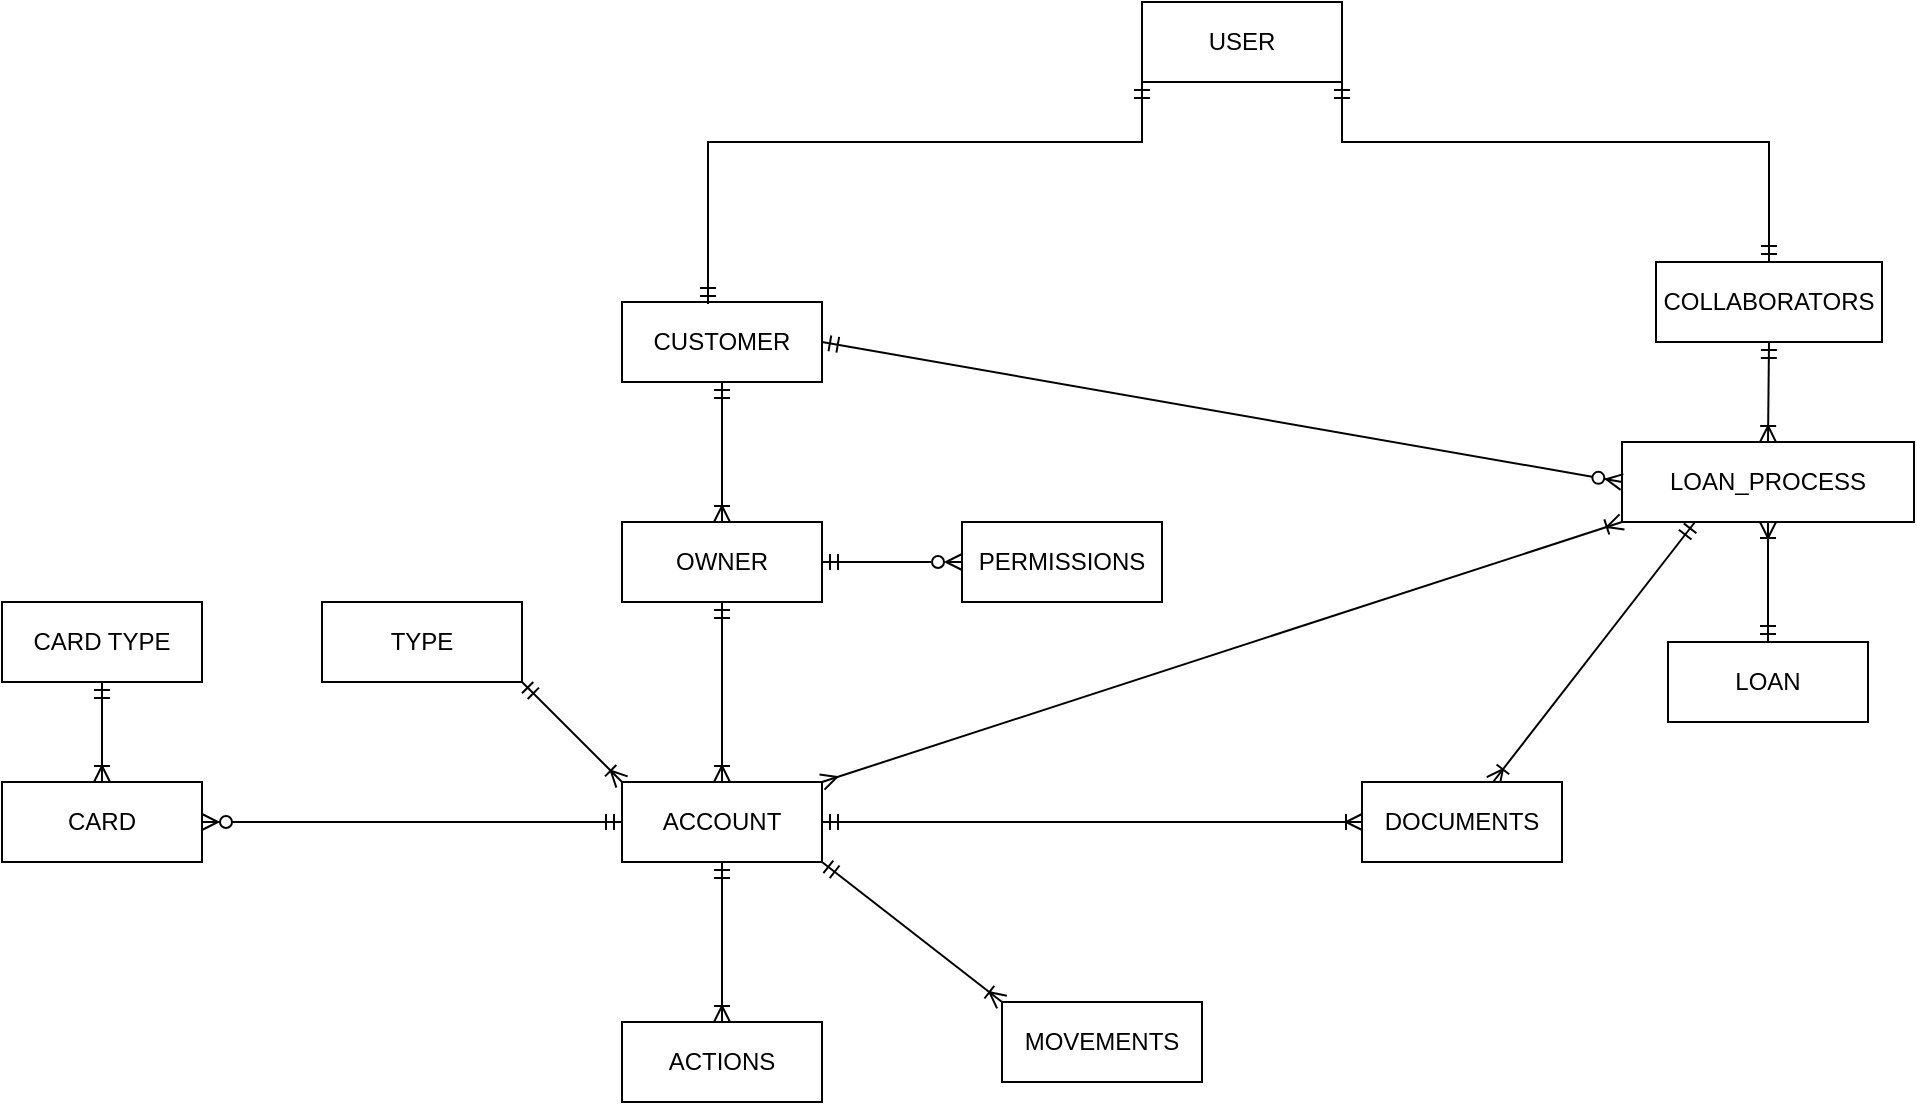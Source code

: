 <mxfile version="17.4.0" type="github" pages="2">
  <diagram id="_O00fU22G__8wHqbWCPV" name="Page-1">
    <mxGraphModel dx="2012" dy="1819" grid="1" gridSize="10" guides="1" tooltips="1" connect="1" arrows="1" fold="1" page="1" pageScale="1" pageWidth="827" pageHeight="1169" math="0" shadow="0">
      <root>
        <mxCell id="0" />
        <mxCell id="1" parent="0" />
        <mxCell id="Fl5BDDIY00m3_fIH6vyA-1" value="CUSTOMER" style="whiteSpace=wrap;html=1;align=center;" parent="1" vertex="1">
          <mxGeometry x="-80" y="10" width="100" height="40" as="geometry" />
        </mxCell>
        <mxCell id="SmDYnC3skr7kvTm2-20j-1" style="edgeStyle=none;rounded=0;orthogonalLoop=1;jettySize=auto;html=1;exitX=1;exitY=0.5;exitDx=0;exitDy=0;entryX=0;entryY=0.5;entryDx=0;entryDy=0;startArrow=ERmandOne;startFill=0;endArrow=ERoneToMany;endFill=0;" edge="1" parent="1" source="Fl5BDDIY00m3_fIH6vyA-6" target="Okt2JlCH_pNQM3TXWE3o-1">
          <mxGeometry relative="1" as="geometry" />
        </mxCell>
        <mxCell id="Fl5BDDIY00m3_fIH6vyA-6" value="ACCOUNT" style="whiteSpace=wrap;html=1;align=center;" parent="1" vertex="1">
          <mxGeometry x="-80" y="250" width="100" height="40" as="geometry" />
        </mxCell>
        <mxCell id="Fl5BDDIY00m3_fIH6vyA-8" value="MOVEMENTS" style="whiteSpace=wrap;html=1;align=center;" parent="1" vertex="1">
          <mxGeometry x="110" y="360" width="100" height="40" as="geometry" />
        </mxCell>
        <mxCell id="Fl5BDDIY00m3_fIH6vyA-10" value="PERMISSIONS" style="whiteSpace=wrap;html=1;align=center;" parent="1" vertex="1">
          <mxGeometry x="90" y="120" width="100" height="40" as="geometry" />
        </mxCell>
        <mxCell id="gVsfr3qRTq61EtLtWJ68-2" style="edgeStyle=none;rounded=0;orthogonalLoop=1;jettySize=auto;html=1;startArrow=ERmandOne;startFill=0;endArrow=ERoneToMany;endFill=0;exitX=0.5;exitY=1;exitDx=0;exitDy=0;entryX=0.5;entryY=0;entryDx=0;entryDy=0;" parent="1" source="gVsfr3qRTq61EtLtWJ68-1" target="Fl5BDDIY00m3_fIH6vyA-11" edge="1">
          <mxGeometry relative="1" as="geometry">
            <mxPoint x="-280" y="230" as="targetPoint" />
          </mxGeometry>
        </mxCell>
        <mxCell id="Fl5BDDIY00m3_fIH6vyA-11" value="CARD" style="whiteSpace=wrap;html=1;align=center;" parent="1" vertex="1">
          <mxGeometry x="-390" y="250" width="100" height="40" as="geometry" />
        </mxCell>
        <mxCell id="Fl5BDDIY00m3_fIH6vyA-13" value="COLLABORATORS" style="whiteSpace=wrap;html=1;align=center;" parent="1" vertex="1">
          <mxGeometry x="437" y="-10" width="113" height="40" as="geometry" />
        </mxCell>
        <mxCell id="Fl5BDDIY00m3_fIH6vyA-44" value="" style="fontSize=12;html=1;endArrow=ERzeroToMany;endFill=0;rounded=0;exitX=1;exitY=0.5;exitDx=0;exitDy=0;startArrow=ERmandOne;startFill=0;" parent="1" source="Fl5BDDIY00m3_fIH6vyA-61" target="Fl5BDDIY00m3_fIH6vyA-10" edge="1">
          <mxGeometry width="100" height="100" relative="1" as="geometry">
            <mxPoint x="120" y="330" as="sourcePoint" />
            <mxPoint x="220" y="230" as="targetPoint" />
          </mxGeometry>
        </mxCell>
        <mxCell id="Fl5BDDIY00m3_fIH6vyA-45" value="" style="fontSize=12;html=1;endArrow=ERoneToMany;endFill=0;rounded=0;exitX=1;exitY=1;exitDx=0;exitDy=0;entryX=0;entryY=0;entryDx=0;entryDy=0;startArrow=ERmandOne;startFill=0;" parent="1" source="Fl5BDDIY00m3_fIH6vyA-6" target="Fl5BDDIY00m3_fIH6vyA-8" edge="1">
          <mxGeometry width="100" height="100" relative="1" as="geometry">
            <mxPoint x="120" y="330" as="sourcePoint" />
            <mxPoint x="220" y="230" as="targetPoint" />
          </mxGeometry>
        </mxCell>
        <mxCell id="Fl5BDDIY00m3_fIH6vyA-46" value="" style="edgeStyle=entityRelationEdgeStyle;fontSize=12;html=1;endArrow=ERzeroToMany;endFill=1;rounded=0;exitX=0;exitY=0.5;exitDx=0;exitDy=0;entryX=1;entryY=0.5;entryDx=0;entryDy=0;startArrow=ERmandOne;startFill=0;" parent="1" source="Fl5BDDIY00m3_fIH6vyA-6" target="Fl5BDDIY00m3_fIH6vyA-11" edge="1">
          <mxGeometry width="100" height="100" relative="1" as="geometry">
            <mxPoint x="-40" y="330" as="sourcePoint" />
            <mxPoint x="60" y="230" as="targetPoint" />
          </mxGeometry>
        </mxCell>
        <mxCell id="Fl5BDDIY00m3_fIH6vyA-51" value="" style="fontSize=12;html=1;endArrow=ERoneToMany;endFill=0;rounded=0;exitX=0.5;exitY=1;exitDx=0;exitDy=0;entryX=0.5;entryY=0;entryDx=0;entryDy=0;startArrow=ERmandOne;startFill=0;" parent="1" source="Fl5BDDIY00m3_fIH6vyA-1" target="Fl5BDDIY00m3_fIH6vyA-61" edge="1">
          <mxGeometry width="100" height="100" relative="1" as="geometry">
            <mxPoint x="10" y="140" as="sourcePoint" />
            <mxPoint x="120" y="190" as="targetPoint" />
          </mxGeometry>
        </mxCell>
        <mxCell id="Fl5BDDIY00m3_fIH6vyA-53" value="TYPE" style="whiteSpace=wrap;html=1;align=center;" parent="1" vertex="1">
          <mxGeometry x="-230" y="160" width="100" height="40" as="geometry" />
        </mxCell>
        <mxCell id="Fl5BDDIY00m3_fIH6vyA-54" value="" style="fontSize=12;html=1;endArrow=ERmandOne;endFill=0;rounded=0;entryX=1;entryY=1;entryDx=0;entryDy=0;exitX=0;exitY=0;exitDx=0;exitDy=0;startArrow=ERoneToMany;startFill=0;" parent="1" source="Fl5BDDIY00m3_fIH6vyA-6" target="Fl5BDDIY00m3_fIH6vyA-53" edge="1">
          <mxGeometry width="100" height="100" relative="1" as="geometry">
            <mxPoint x="-80" y="310" as="sourcePoint" />
            <mxPoint x="20" y="210" as="targetPoint" />
          </mxGeometry>
        </mxCell>
        <mxCell id="Fl5BDDIY00m3_fIH6vyA-59" value="ACTIONS" style="whiteSpace=wrap;html=1;align=center;" parent="1" vertex="1">
          <mxGeometry x="-80" y="370" width="100" height="40" as="geometry" />
        </mxCell>
        <mxCell id="Fl5BDDIY00m3_fIH6vyA-60" value="" style="fontSize=12;html=1;endArrow=ERoneToMany;endFill=0;rounded=0;exitX=0.5;exitY=1;exitDx=0;exitDy=0;entryX=0.5;entryY=0;entryDx=0;entryDy=0;startArrow=ERmandOne;startFill=0;" parent="1" source="Fl5BDDIY00m3_fIH6vyA-6" target="Fl5BDDIY00m3_fIH6vyA-59" edge="1">
          <mxGeometry width="100" height="100" relative="1" as="geometry">
            <mxPoint x="-110" y="330" as="sourcePoint" />
            <mxPoint x="-130" y="360" as="targetPoint" />
          </mxGeometry>
        </mxCell>
        <mxCell id="Fl5BDDIY00m3_fIH6vyA-61" value="OWNER" style="whiteSpace=wrap;html=1;align=center;" parent="1" vertex="1">
          <mxGeometry x="-80" y="120" width="100" height="40" as="geometry" />
        </mxCell>
        <mxCell id="Fl5BDDIY00m3_fIH6vyA-62" value="USER" style="whiteSpace=wrap;html=1;align=center;" parent="1" vertex="1">
          <mxGeometry x="180" y="-140" width="100" height="40" as="geometry" />
        </mxCell>
        <mxCell id="Fl5BDDIY00m3_fIH6vyA-63" value="" style="fontSize=12;html=1;endArrow=ERmandOne;endFill=0;rounded=0;exitX=0.43;exitY=0.025;exitDx=0;exitDy=0;startArrow=ERmandOne;startFill=0;entryX=0;entryY=1;entryDx=0;entryDy=0;exitPerimeter=0;edgeStyle=orthogonalEdgeStyle;" parent="1" source="Fl5BDDIY00m3_fIH6vyA-1" target="Fl5BDDIY00m3_fIH6vyA-62" edge="1">
          <mxGeometry width="100" height="100" relative="1" as="geometry">
            <mxPoint x="210" y="240" as="sourcePoint" />
            <mxPoint x="310" y="140" as="targetPoint" />
            <Array as="points">
              <mxPoint x="-37" y="-70" />
              <mxPoint x="180" y="-70" />
            </Array>
          </mxGeometry>
        </mxCell>
        <mxCell id="Fl5BDDIY00m3_fIH6vyA-64" value="" style="fontSize=12;html=1;endArrow=ERmandOne;endFill=0;rounded=0;entryX=1;entryY=1;entryDx=0;entryDy=0;exitX=0.5;exitY=0;exitDx=0;exitDy=0;startArrow=ERmandOne;startFill=0;edgeStyle=orthogonalEdgeStyle;" parent="1" source="Fl5BDDIY00m3_fIH6vyA-13" target="Fl5BDDIY00m3_fIH6vyA-62" edge="1">
          <mxGeometry width="100" height="100" relative="1" as="geometry">
            <mxPoint x="70" y="90" as="sourcePoint" />
            <mxPoint x="300" y="20" as="targetPoint" />
            <Array as="points">
              <mxPoint x="494" y="-70" />
              <mxPoint x="280" y="-70" />
            </Array>
          </mxGeometry>
        </mxCell>
        <mxCell id="Fl5BDDIY00m3_fIH6vyA-65" value="" style="fontSize=12;html=1;endArrow=ERmandOne;endFill=0;rounded=0;entryX=0.5;entryY=1;entryDx=0;entryDy=0;exitX=0.5;exitY=0;exitDx=0;exitDy=0;startArrow=ERoneToMany;startFill=0;" parent="1" source="Fl5BDDIY00m3_fIH6vyA-6" target="Fl5BDDIY00m3_fIH6vyA-61" edge="1">
          <mxGeometry width="100" height="100" relative="1" as="geometry">
            <mxPoint x="130" y="270" as="sourcePoint" />
            <mxPoint x="230" y="170" as="targetPoint" />
          </mxGeometry>
        </mxCell>
        <mxCell id="WzG15J881lihtk_l85HM-1" style="rounded=0;orthogonalLoop=1;jettySize=auto;html=1;exitX=0;exitY=1;exitDx=0;exitDy=0;entryX=1;entryY=0;entryDx=0;entryDy=0;endArrow=ERmany;endFill=0;startArrow=ERoneToMany;startFill=0;" edge="1" parent="1" source="Fl5BDDIY00m3_fIH6vyA-67" target="Fl5BDDIY00m3_fIH6vyA-6">
          <mxGeometry relative="1" as="geometry" />
        </mxCell>
        <mxCell id="Okt2JlCH_pNQM3TXWE3o-2" style="edgeStyle=none;rounded=0;orthogonalLoop=1;jettySize=auto;html=1;startArrow=ERmandOne;startFill=0;endArrow=ERoneToMany;endFill=0;exitX=0.25;exitY=1;exitDx=0;exitDy=0;" edge="1" parent="1" source="Fl5BDDIY00m3_fIH6vyA-67" target="Okt2JlCH_pNQM3TXWE3o-1">
          <mxGeometry relative="1" as="geometry" />
        </mxCell>
        <mxCell id="Fl5BDDIY00m3_fIH6vyA-67" value="LOAN_PROCESS" style="whiteSpace=wrap;html=1;align=center;" parent="1" vertex="1">
          <mxGeometry x="420" y="80" width="146" height="40" as="geometry" />
        </mxCell>
        <mxCell id="Fl5BDDIY00m3_fIH6vyA-68" value="" style="fontSize=12;html=1;endArrow=ERzeroToMany;endFill=1;rounded=0;entryX=0;entryY=0.5;entryDx=0;entryDy=0;exitX=1;exitY=0.5;exitDx=0;exitDy=0;startArrow=ERmandOne;startFill=0;" parent="1" source="Fl5BDDIY00m3_fIH6vyA-1" target="Fl5BDDIY00m3_fIH6vyA-67" edge="1">
          <mxGeometry width="100" height="100" relative="1" as="geometry">
            <mxPoint x="210" y="320" as="sourcePoint" />
            <mxPoint x="310" y="220" as="targetPoint" />
          </mxGeometry>
        </mxCell>
        <mxCell id="Fl5BDDIY00m3_fIH6vyA-69" value="" style="fontSize=12;html=1;endArrow=ERoneToMany;endFill=0;rounded=0;entryX=0.5;entryY=0;entryDx=0;entryDy=0;exitX=0.5;exitY=1;exitDx=0;exitDy=0;startArrow=ERmandOne;startFill=0;" parent="1" source="Fl5BDDIY00m3_fIH6vyA-13" target="Fl5BDDIY00m3_fIH6vyA-67" edge="1">
          <mxGeometry width="100" height="100" relative="1" as="geometry">
            <mxPoint x="130" y="90" as="sourcePoint" />
            <mxPoint x="380" y="110" as="targetPoint" />
          </mxGeometry>
        </mxCell>
        <mxCell id="Fl5BDDIY00m3_fIH6vyA-71" style="edgeStyle=none;rounded=0;orthogonalLoop=1;jettySize=auto;html=1;entryX=0.5;entryY=1;entryDx=0;entryDy=0;startArrow=ERmandOne;startFill=0;endArrow=ERoneToMany;endFill=0;" parent="1" source="Fl5BDDIY00m3_fIH6vyA-70" target="Fl5BDDIY00m3_fIH6vyA-67" edge="1">
          <mxGeometry relative="1" as="geometry" />
        </mxCell>
        <mxCell id="Fl5BDDIY00m3_fIH6vyA-70" value="LOAN" style="whiteSpace=wrap;html=1;align=center;" parent="1" vertex="1">
          <mxGeometry x="443" y="180" width="100" height="40" as="geometry" />
        </mxCell>
        <mxCell id="gVsfr3qRTq61EtLtWJ68-1" value="CARD TYPE" style="whiteSpace=wrap;html=1;align=center;" parent="1" vertex="1">
          <mxGeometry x="-390" y="160" width="100" height="40" as="geometry" />
        </mxCell>
        <mxCell id="Okt2JlCH_pNQM3TXWE3o-1" value="DOCUMENTS" style="whiteSpace=wrap;html=1;align=center;" vertex="1" parent="1">
          <mxGeometry x="290" y="250" width="100" height="40" as="geometry" />
        </mxCell>
      </root>
    </mxGraphModel>
  </diagram>
  <diagram id="TmMlykArN1qiUsdlGXtu" name="Page-2">
    <mxGraphModel dx="2249" dy="780" grid="1" gridSize="10" guides="1" tooltips="1" connect="1" arrows="1" fold="1" page="1" pageScale="1" pageWidth="827" pageHeight="1169" math="0" shadow="0">
      <root>
        <mxCell id="0" />
        <mxCell id="1" parent="0" />
        <mxCell id="GO1J85YcPRxJqBk5s4lW-1" value="credito" style="shape=table;startSize=30;container=1;collapsible=1;childLayout=tableLayout;fixedRows=1;rowLines=0;fontStyle=1;align=center;resizeLast=1;" parent="1" vertex="1">
          <mxGeometry x="910" y="130" width="180" height="160" as="geometry" />
        </mxCell>
        <mxCell id="GO1J85YcPRxJqBk5s4lW-2" value="" style="shape=tableRow;horizontal=0;startSize=0;swimlaneHead=0;swimlaneBody=0;fillColor=none;collapsible=0;dropTarget=0;points=[[0,0.5],[1,0.5]];portConstraint=eastwest;top=0;left=0;right=0;bottom=1;" parent="GO1J85YcPRxJqBk5s4lW-1" vertex="1">
          <mxGeometry y="30" width="180" height="30" as="geometry" />
        </mxCell>
        <mxCell id="GO1J85YcPRxJqBk5s4lW-3" value="PK" style="shape=partialRectangle;connectable=0;fillColor=none;top=0;left=0;bottom=0;right=0;fontStyle=1;overflow=hidden;" parent="GO1J85YcPRxJqBk5s4lW-2" vertex="1">
          <mxGeometry width="30" height="30" as="geometry">
            <mxRectangle width="30" height="30" as="alternateBounds" />
          </mxGeometry>
        </mxCell>
        <mxCell id="GO1J85YcPRxJqBk5s4lW-4" value="UniqueID" style="shape=partialRectangle;connectable=0;fillColor=none;top=0;left=0;bottom=0;right=0;align=left;spacingLeft=6;fontStyle=5;overflow=hidden;" parent="GO1J85YcPRxJqBk5s4lW-2" vertex="1">
          <mxGeometry x="30" width="150" height="30" as="geometry">
            <mxRectangle width="150" height="30" as="alternateBounds" />
          </mxGeometry>
        </mxCell>
        <mxCell id="GO1J85YcPRxJqBk5s4lW-5" value="" style="shape=tableRow;horizontal=0;startSize=0;swimlaneHead=0;swimlaneBody=0;fillColor=none;collapsible=0;dropTarget=0;points=[[0,0.5],[1,0.5]];portConstraint=eastwest;top=0;left=0;right=0;bottom=0;" parent="GO1J85YcPRxJqBk5s4lW-1" vertex="1">
          <mxGeometry y="60" width="180" height="30" as="geometry" />
        </mxCell>
        <mxCell id="GO1J85YcPRxJqBk5s4lW-6" value="" style="shape=partialRectangle;connectable=0;fillColor=none;top=0;left=0;bottom=0;right=0;editable=1;overflow=hidden;" parent="GO1J85YcPRxJqBk5s4lW-5" vertex="1">
          <mxGeometry width="30" height="30" as="geometry">
            <mxRectangle width="30" height="30" as="alternateBounds" />
          </mxGeometry>
        </mxCell>
        <mxCell id="GO1J85YcPRxJqBk5s4lW-7" value="Id_proceso" style="shape=partialRectangle;connectable=0;fillColor=none;top=0;left=0;bottom=0;right=0;align=left;spacingLeft=6;overflow=hidden;" parent="GO1J85YcPRxJqBk5s4lW-5" vertex="1">
          <mxGeometry x="30" width="150" height="30" as="geometry">
            <mxRectangle width="150" height="30" as="alternateBounds" />
          </mxGeometry>
        </mxCell>
        <mxCell id="GO1J85YcPRxJqBk5s4lW-8" value="" style="shape=tableRow;horizontal=0;startSize=0;swimlaneHead=0;swimlaneBody=0;fillColor=none;collapsible=0;dropTarget=0;points=[[0,0.5],[1,0.5]];portConstraint=eastwest;top=0;left=0;right=0;bottom=0;" parent="GO1J85YcPRxJqBk5s4lW-1" vertex="1">
          <mxGeometry y="90" width="180" height="30" as="geometry" />
        </mxCell>
        <mxCell id="GO1J85YcPRxJqBk5s4lW-9" value="" style="shape=partialRectangle;connectable=0;fillColor=none;top=0;left=0;bottom=0;right=0;editable=1;overflow=hidden;" parent="GO1J85YcPRxJqBk5s4lW-8" vertex="1">
          <mxGeometry width="30" height="30" as="geometry">
            <mxRectangle width="30" height="30" as="alternateBounds" />
          </mxGeometry>
        </mxCell>
        <mxCell id="GO1J85YcPRxJqBk5s4lW-10" value="Row 2" style="shape=partialRectangle;connectable=0;fillColor=none;top=0;left=0;bottom=0;right=0;align=left;spacingLeft=6;overflow=hidden;" parent="GO1J85YcPRxJqBk5s4lW-8" vertex="1">
          <mxGeometry x="30" width="150" height="30" as="geometry">
            <mxRectangle width="150" height="30" as="alternateBounds" />
          </mxGeometry>
        </mxCell>
        <mxCell id="GO1J85YcPRxJqBk5s4lW-11" value="" style="shape=tableRow;horizontal=0;startSize=0;swimlaneHead=0;swimlaneBody=0;fillColor=none;collapsible=0;dropTarget=0;points=[[0,0.5],[1,0.5]];portConstraint=eastwest;top=0;left=0;right=0;bottom=0;" parent="GO1J85YcPRxJqBk5s4lW-1" vertex="1">
          <mxGeometry y="120" width="180" height="30" as="geometry" />
        </mxCell>
        <mxCell id="GO1J85YcPRxJqBk5s4lW-12" value="" style="shape=partialRectangle;connectable=0;fillColor=none;top=0;left=0;bottom=0;right=0;editable=1;overflow=hidden;" parent="GO1J85YcPRxJqBk5s4lW-11" vertex="1">
          <mxGeometry width="30" height="30" as="geometry">
            <mxRectangle width="30" height="30" as="alternateBounds" />
          </mxGeometry>
        </mxCell>
        <mxCell id="GO1J85YcPRxJqBk5s4lW-13" value="Row 3" style="shape=partialRectangle;connectable=0;fillColor=none;top=0;left=0;bottom=0;right=0;align=left;spacingLeft=6;overflow=hidden;" parent="GO1J85YcPRxJqBk5s4lW-11" vertex="1">
          <mxGeometry x="30" width="150" height="30" as="geometry">
            <mxRectangle width="150" height="30" as="alternateBounds" />
          </mxGeometry>
        </mxCell>
        <mxCell id="GO1J85YcPRxJqBk5s4lW-14" value="cartoes" style="shape=table;startSize=30;container=1;collapsible=1;childLayout=tableLayout;fixedRows=1;rowLines=0;fontStyle=1;align=center;resizeLast=1;" parent="1" vertex="1">
          <mxGeometry x="-260" y="542.5" width="180" height="160" as="geometry" />
        </mxCell>
        <mxCell id="GO1J85YcPRxJqBk5s4lW-15" value="" style="shape=tableRow;horizontal=0;startSize=0;swimlaneHead=0;swimlaneBody=0;fillColor=none;collapsible=0;dropTarget=0;points=[[0,0.5],[1,0.5]];portConstraint=eastwest;top=0;left=0;right=0;bottom=1;" parent="GO1J85YcPRxJqBk5s4lW-14" vertex="1">
          <mxGeometry y="30" width="180" height="30" as="geometry" />
        </mxCell>
        <mxCell id="GO1J85YcPRxJqBk5s4lW-16" value="PK" style="shape=partialRectangle;connectable=0;fillColor=none;top=0;left=0;bottom=0;right=0;fontStyle=1;overflow=hidden;" parent="GO1J85YcPRxJqBk5s4lW-15" vertex="1">
          <mxGeometry width="30" height="30" as="geometry">
            <mxRectangle width="30" height="30" as="alternateBounds" />
          </mxGeometry>
        </mxCell>
        <mxCell id="GO1J85YcPRxJqBk5s4lW-17" value="UniqueID" style="shape=partialRectangle;connectable=0;fillColor=none;top=0;left=0;bottom=0;right=0;align=left;spacingLeft=6;fontStyle=5;overflow=hidden;" parent="GO1J85YcPRxJqBk5s4lW-15" vertex="1">
          <mxGeometry x="30" width="150" height="30" as="geometry">
            <mxRectangle width="150" height="30" as="alternateBounds" />
          </mxGeometry>
        </mxCell>
        <mxCell id="GO1J85YcPRxJqBk5s4lW-18" value="" style="shape=tableRow;horizontal=0;startSize=0;swimlaneHead=0;swimlaneBody=0;fillColor=none;collapsible=0;dropTarget=0;points=[[0,0.5],[1,0.5]];portConstraint=eastwest;top=0;left=0;right=0;bottom=0;" parent="GO1J85YcPRxJqBk5s4lW-14" vertex="1">
          <mxGeometry y="60" width="180" height="30" as="geometry" />
        </mxCell>
        <mxCell id="GO1J85YcPRxJqBk5s4lW-19" value="" style="shape=partialRectangle;connectable=0;fillColor=none;top=0;left=0;bottom=0;right=0;editable=1;overflow=hidden;" parent="GO1J85YcPRxJqBk5s4lW-18" vertex="1">
          <mxGeometry width="30" height="30" as="geometry">
            <mxRectangle width="30" height="30" as="alternateBounds" />
          </mxGeometry>
        </mxCell>
        <mxCell id="GO1J85YcPRxJqBk5s4lW-20" value="Row 1" style="shape=partialRectangle;connectable=0;fillColor=none;top=0;left=0;bottom=0;right=0;align=left;spacingLeft=6;overflow=hidden;" parent="GO1J85YcPRxJqBk5s4lW-18" vertex="1">
          <mxGeometry x="30" width="150" height="30" as="geometry">
            <mxRectangle width="150" height="30" as="alternateBounds" />
          </mxGeometry>
        </mxCell>
        <mxCell id="GO1J85YcPRxJqBk5s4lW-21" value="" style="shape=tableRow;horizontal=0;startSize=0;swimlaneHead=0;swimlaneBody=0;fillColor=none;collapsible=0;dropTarget=0;points=[[0,0.5],[1,0.5]];portConstraint=eastwest;top=0;left=0;right=0;bottom=0;" parent="GO1J85YcPRxJqBk5s4lW-14" vertex="1">
          <mxGeometry y="90" width="180" height="30" as="geometry" />
        </mxCell>
        <mxCell id="GO1J85YcPRxJqBk5s4lW-22" value="" style="shape=partialRectangle;connectable=0;fillColor=none;top=0;left=0;bottom=0;right=0;editable=1;overflow=hidden;" parent="GO1J85YcPRxJqBk5s4lW-21" vertex="1">
          <mxGeometry width="30" height="30" as="geometry">
            <mxRectangle width="30" height="30" as="alternateBounds" />
          </mxGeometry>
        </mxCell>
        <mxCell id="GO1J85YcPRxJqBk5s4lW-23" value="Row 2" style="shape=partialRectangle;connectable=0;fillColor=none;top=0;left=0;bottom=0;right=0;align=left;spacingLeft=6;overflow=hidden;" parent="GO1J85YcPRxJqBk5s4lW-21" vertex="1">
          <mxGeometry x="30" width="150" height="30" as="geometry">
            <mxRectangle width="150" height="30" as="alternateBounds" />
          </mxGeometry>
        </mxCell>
        <mxCell id="GO1J85YcPRxJqBk5s4lW-24" value="" style="shape=tableRow;horizontal=0;startSize=0;swimlaneHead=0;swimlaneBody=0;fillColor=none;collapsible=0;dropTarget=0;points=[[0,0.5],[1,0.5]];portConstraint=eastwest;top=0;left=0;right=0;bottom=0;" parent="GO1J85YcPRxJqBk5s4lW-14" vertex="1">
          <mxGeometry y="120" width="180" height="30" as="geometry" />
        </mxCell>
        <mxCell id="GO1J85YcPRxJqBk5s4lW-25" value="" style="shape=partialRectangle;connectable=0;fillColor=none;top=0;left=0;bottom=0;right=0;editable=1;overflow=hidden;" parent="GO1J85YcPRxJqBk5s4lW-24" vertex="1">
          <mxGeometry width="30" height="30" as="geometry">
            <mxRectangle width="30" height="30" as="alternateBounds" />
          </mxGeometry>
        </mxCell>
        <mxCell id="GO1J85YcPRxJqBk5s4lW-26" value="Row 3" style="shape=partialRectangle;connectable=0;fillColor=none;top=0;left=0;bottom=0;right=0;align=left;spacingLeft=6;overflow=hidden;" parent="GO1J85YcPRxJqBk5s4lW-24" vertex="1">
          <mxGeometry x="30" width="150" height="30" as="geometry">
            <mxRectangle width="150" height="30" as="alternateBounds" />
          </mxGeometry>
        </mxCell>
        <mxCell id="GO1J85YcPRxJqBk5s4lW-27" value="tipos" style="shape=table;startSize=30;container=1;collapsible=1;childLayout=tableLayout;fixedRows=1;rowLines=0;fontStyle=1;align=center;resizeLast=1;" parent="1" vertex="1">
          <mxGeometry x="340" y="545" width="180" height="160" as="geometry" />
        </mxCell>
        <mxCell id="GO1J85YcPRxJqBk5s4lW-28" value="" style="shape=tableRow;horizontal=0;startSize=0;swimlaneHead=0;swimlaneBody=0;fillColor=none;collapsible=0;dropTarget=0;points=[[0,0.5],[1,0.5]];portConstraint=eastwest;top=0;left=0;right=0;bottom=1;" parent="GO1J85YcPRxJqBk5s4lW-27" vertex="1">
          <mxGeometry y="30" width="180" height="30" as="geometry" />
        </mxCell>
        <mxCell id="GO1J85YcPRxJqBk5s4lW-29" value="PK" style="shape=partialRectangle;connectable=0;fillColor=none;top=0;left=0;bottom=0;right=0;fontStyle=1;overflow=hidden;" parent="GO1J85YcPRxJqBk5s4lW-28" vertex="1">
          <mxGeometry width="30" height="30" as="geometry">
            <mxRectangle width="30" height="30" as="alternateBounds" />
          </mxGeometry>
        </mxCell>
        <mxCell id="GO1J85YcPRxJqBk5s4lW-30" value="UniqueID" style="shape=partialRectangle;connectable=0;fillColor=none;top=0;left=0;bottom=0;right=0;align=left;spacingLeft=6;fontStyle=5;overflow=hidden;" parent="GO1J85YcPRxJqBk5s4lW-28" vertex="1">
          <mxGeometry x="30" width="150" height="30" as="geometry">
            <mxRectangle width="150" height="30" as="alternateBounds" />
          </mxGeometry>
        </mxCell>
        <mxCell id="GO1J85YcPRxJqBk5s4lW-31" value="" style="shape=tableRow;horizontal=0;startSize=0;swimlaneHead=0;swimlaneBody=0;fillColor=none;collapsible=0;dropTarget=0;points=[[0,0.5],[1,0.5]];portConstraint=eastwest;top=0;left=0;right=0;bottom=0;" parent="GO1J85YcPRxJqBk5s4lW-27" vertex="1">
          <mxGeometry y="60" width="180" height="30" as="geometry" />
        </mxCell>
        <mxCell id="GO1J85YcPRxJqBk5s4lW-32" value="" style="shape=partialRectangle;connectable=0;fillColor=none;top=0;left=0;bottom=0;right=0;editable=1;overflow=hidden;" parent="GO1J85YcPRxJqBk5s4lW-31" vertex="1">
          <mxGeometry width="30" height="30" as="geometry">
            <mxRectangle width="30" height="30" as="alternateBounds" />
          </mxGeometry>
        </mxCell>
        <mxCell id="GO1J85YcPRxJqBk5s4lW-33" value="Row 1" style="shape=partialRectangle;connectable=0;fillColor=none;top=0;left=0;bottom=0;right=0;align=left;spacingLeft=6;overflow=hidden;" parent="GO1J85YcPRxJqBk5s4lW-31" vertex="1">
          <mxGeometry x="30" width="150" height="30" as="geometry">
            <mxRectangle width="150" height="30" as="alternateBounds" />
          </mxGeometry>
        </mxCell>
        <mxCell id="GO1J85YcPRxJqBk5s4lW-34" value="" style="shape=tableRow;horizontal=0;startSize=0;swimlaneHead=0;swimlaneBody=0;fillColor=none;collapsible=0;dropTarget=0;points=[[0,0.5],[1,0.5]];portConstraint=eastwest;top=0;left=0;right=0;bottom=0;" parent="GO1J85YcPRxJqBk5s4lW-27" vertex="1">
          <mxGeometry y="90" width="180" height="30" as="geometry" />
        </mxCell>
        <mxCell id="GO1J85YcPRxJqBk5s4lW-35" value="" style="shape=partialRectangle;connectable=0;fillColor=none;top=0;left=0;bottom=0;right=0;editable=1;overflow=hidden;" parent="GO1J85YcPRxJqBk5s4lW-34" vertex="1">
          <mxGeometry width="30" height="30" as="geometry">
            <mxRectangle width="30" height="30" as="alternateBounds" />
          </mxGeometry>
        </mxCell>
        <mxCell id="GO1J85YcPRxJqBk5s4lW-36" value="Row 2" style="shape=partialRectangle;connectable=0;fillColor=none;top=0;left=0;bottom=0;right=0;align=left;spacingLeft=6;overflow=hidden;" parent="GO1J85YcPRxJqBk5s4lW-34" vertex="1">
          <mxGeometry x="30" width="150" height="30" as="geometry">
            <mxRectangle width="150" height="30" as="alternateBounds" />
          </mxGeometry>
        </mxCell>
        <mxCell id="GO1J85YcPRxJqBk5s4lW-37" value="" style="shape=tableRow;horizontal=0;startSize=0;swimlaneHead=0;swimlaneBody=0;fillColor=none;collapsible=0;dropTarget=0;points=[[0,0.5],[1,0.5]];portConstraint=eastwest;top=0;left=0;right=0;bottom=0;" parent="GO1J85YcPRxJqBk5s4lW-27" vertex="1">
          <mxGeometry y="120" width="180" height="30" as="geometry" />
        </mxCell>
        <mxCell id="GO1J85YcPRxJqBk5s4lW-38" value="" style="shape=partialRectangle;connectable=0;fillColor=none;top=0;left=0;bottom=0;right=0;editable=1;overflow=hidden;" parent="GO1J85YcPRxJqBk5s4lW-37" vertex="1">
          <mxGeometry width="30" height="30" as="geometry">
            <mxRectangle width="30" height="30" as="alternateBounds" />
          </mxGeometry>
        </mxCell>
        <mxCell id="GO1J85YcPRxJqBk5s4lW-39" value="Row 3" style="shape=partialRectangle;connectable=0;fillColor=none;top=0;left=0;bottom=0;right=0;align=left;spacingLeft=6;overflow=hidden;" parent="GO1J85YcPRxJqBk5s4lW-37" vertex="1">
          <mxGeometry x="30" width="150" height="30" as="geometry">
            <mxRectangle width="150" height="30" as="alternateBounds" />
          </mxGeometry>
        </mxCell>
        <mxCell id="GO1J85YcPRxJqBk5s4lW-40" value="acoes" style="shape=table;startSize=30;container=1;collapsible=1;childLayout=tableLayout;fixedRows=1;rowLines=0;fontStyle=1;align=center;resizeLast=1;" parent="1" vertex="1">
          <mxGeometry x="130" y="545" width="180" height="160" as="geometry" />
        </mxCell>
        <mxCell id="GO1J85YcPRxJqBk5s4lW-41" value="" style="shape=tableRow;horizontal=0;startSize=0;swimlaneHead=0;swimlaneBody=0;fillColor=none;collapsible=0;dropTarget=0;points=[[0,0.5],[1,0.5]];portConstraint=eastwest;top=0;left=0;right=0;bottom=1;" parent="GO1J85YcPRxJqBk5s4lW-40" vertex="1">
          <mxGeometry y="30" width="180" height="30" as="geometry" />
        </mxCell>
        <mxCell id="GO1J85YcPRxJqBk5s4lW-42" value="PK" style="shape=partialRectangle;connectable=0;fillColor=none;top=0;left=0;bottom=0;right=0;fontStyle=1;overflow=hidden;" parent="GO1J85YcPRxJqBk5s4lW-41" vertex="1">
          <mxGeometry width="30" height="30" as="geometry">
            <mxRectangle width="30" height="30" as="alternateBounds" />
          </mxGeometry>
        </mxCell>
        <mxCell id="GO1J85YcPRxJqBk5s4lW-43" value="UniqueID" style="shape=partialRectangle;connectable=0;fillColor=none;top=0;left=0;bottom=0;right=0;align=left;spacingLeft=6;fontStyle=5;overflow=hidden;" parent="GO1J85YcPRxJqBk5s4lW-41" vertex="1">
          <mxGeometry x="30" width="150" height="30" as="geometry">
            <mxRectangle width="150" height="30" as="alternateBounds" />
          </mxGeometry>
        </mxCell>
        <mxCell id="GO1J85YcPRxJqBk5s4lW-44" value="" style="shape=tableRow;horizontal=0;startSize=0;swimlaneHead=0;swimlaneBody=0;fillColor=none;collapsible=0;dropTarget=0;points=[[0,0.5],[1,0.5]];portConstraint=eastwest;top=0;left=0;right=0;bottom=0;" parent="GO1J85YcPRxJqBk5s4lW-40" vertex="1">
          <mxGeometry y="60" width="180" height="30" as="geometry" />
        </mxCell>
        <mxCell id="GO1J85YcPRxJqBk5s4lW-45" value="" style="shape=partialRectangle;connectable=0;fillColor=none;top=0;left=0;bottom=0;right=0;editable=1;overflow=hidden;" parent="GO1J85YcPRxJqBk5s4lW-44" vertex="1">
          <mxGeometry width="30" height="30" as="geometry">
            <mxRectangle width="30" height="30" as="alternateBounds" />
          </mxGeometry>
        </mxCell>
        <mxCell id="GO1J85YcPRxJqBk5s4lW-46" value="Row 1" style="shape=partialRectangle;connectable=0;fillColor=none;top=0;left=0;bottom=0;right=0;align=left;spacingLeft=6;overflow=hidden;" parent="GO1J85YcPRxJqBk5s4lW-44" vertex="1">
          <mxGeometry x="30" width="150" height="30" as="geometry">
            <mxRectangle width="150" height="30" as="alternateBounds" />
          </mxGeometry>
        </mxCell>
        <mxCell id="GO1J85YcPRxJqBk5s4lW-47" value="" style="shape=tableRow;horizontal=0;startSize=0;swimlaneHead=0;swimlaneBody=0;fillColor=none;collapsible=0;dropTarget=0;points=[[0,0.5],[1,0.5]];portConstraint=eastwest;top=0;left=0;right=0;bottom=0;" parent="GO1J85YcPRxJqBk5s4lW-40" vertex="1">
          <mxGeometry y="90" width="180" height="30" as="geometry" />
        </mxCell>
        <mxCell id="GO1J85YcPRxJqBk5s4lW-48" value="" style="shape=partialRectangle;connectable=0;fillColor=none;top=0;left=0;bottom=0;right=0;editable=1;overflow=hidden;" parent="GO1J85YcPRxJqBk5s4lW-47" vertex="1">
          <mxGeometry width="30" height="30" as="geometry">
            <mxRectangle width="30" height="30" as="alternateBounds" />
          </mxGeometry>
        </mxCell>
        <mxCell id="GO1J85YcPRxJqBk5s4lW-49" value="Row 2" style="shape=partialRectangle;connectable=0;fillColor=none;top=0;left=0;bottom=0;right=0;align=left;spacingLeft=6;overflow=hidden;" parent="GO1J85YcPRxJqBk5s4lW-47" vertex="1">
          <mxGeometry x="30" width="150" height="30" as="geometry">
            <mxRectangle width="150" height="30" as="alternateBounds" />
          </mxGeometry>
        </mxCell>
        <mxCell id="GO1J85YcPRxJqBk5s4lW-50" value="" style="shape=tableRow;horizontal=0;startSize=0;swimlaneHead=0;swimlaneBody=0;fillColor=none;collapsible=0;dropTarget=0;points=[[0,0.5],[1,0.5]];portConstraint=eastwest;top=0;left=0;right=0;bottom=0;" parent="GO1J85YcPRxJqBk5s4lW-40" vertex="1">
          <mxGeometry y="120" width="180" height="30" as="geometry" />
        </mxCell>
        <mxCell id="GO1J85YcPRxJqBk5s4lW-51" value="" style="shape=partialRectangle;connectable=0;fillColor=none;top=0;left=0;bottom=0;right=0;editable=1;overflow=hidden;" parent="GO1J85YcPRxJqBk5s4lW-50" vertex="1">
          <mxGeometry width="30" height="30" as="geometry">
            <mxRectangle width="30" height="30" as="alternateBounds" />
          </mxGeometry>
        </mxCell>
        <mxCell id="GO1J85YcPRxJqBk5s4lW-52" value="Row 3" style="shape=partialRectangle;connectable=0;fillColor=none;top=0;left=0;bottom=0;right=0;align=left;spacingLeft=6;overflow=hidden;" parent="GO1J85YcPRxJqBk5s4lW-50" vertex="1">
          <mxGeometry x="30" width="150" height="30" as="geometry">
            <mxRectangle width="150" height="30" as="alternateBounds" />
          </mxGeometry>
        </mxCell>
        <mxCell id="GO1J85YcPRxJqBk5s4lW-53" value="movimentos" style="shape=table;startSize=30;container=1;collapsible=1;childLayout=tableLayout;fixedRows=1;rowLines=0;fontStyle=1;align=center;resizeLast=1;" parent="1" vertex="1">
          <mxGeometry x="-60" y="545" width="180" height="160" as="geometry" />
        </mxCell>
        <mxCell id="GO1J85YcPRxJqBk5s4lW-54" value="" style="shape=tableRow;horizontal=0;startSize=0;swimlaneHead=0;swimlaneBody=0;fillColor=none;collapsible=0;dropTarget=0;points=[[0,0.5],[1,0.5]];portConstraint=eastwest;top=0;left=0;right=0;bottom=1;" parent="GO1J85YcPRxJqBk5s4lW-53" vertex="1">
          <mxGeometry y="30" width="180" height="30" as="geometry" />
        </mxCell>
        <mxCell id="GO1J85YcPRxJqBk5s4lW-55" value="PK" style="shape=partialRectangle;connectable=0;fillColor=none;top=0;left=0;bottom=0;right=0;fontStyle=1;overflow=hidden;" parent="GO1J85YcPRxJqBk5s4lW-54" vertex="1">
          <mxGeometry width="30" height="30" as="geometry">
            <mxRectangle width="30" height="30" as="alternateBounds" />
          </mxGeometry>
        </mxCell>
        <mxCell id="GO1J85YcPRxJqBk5s4lW-56" value="UniqueID" style="shape=partialRectangle;connectable=0;fillColor=none;top=0;left=0;bottom=0;right=0;align=left;spacingLeft=6;fontStyle=5;overflow=hidden;" parent="GO1J85YcPRxJqBk5s4lW-54" vertex="1">
          <mxGeometry x="30" width="150" height="30" as="geometry">
            <mxRectangle width="150" height="30" as="alternateBounds" />
          </mxGeometry>
        </mxCell>
        <mxCell id="GO1J85YcPRxJqBk5s4lW-57" value="" style="shape=tableRow;horizontal=0;startSize=0;swimlaneHead=0;swimlaneBody=0;fillColor=none;collapsible=0;dropTarget=0;points=[[0,0.5],[1,0.5]];portConstraint=eastwest;top=0;left=0;right=0;bottom=0;" parent="GO1J85YcPRxJqBk5s4lW-53" vertex="1">
          <mxGeometry y="60" width="180" height="30" as="geometry" />
        </mxCell>
        <mxCell id="GO1J85YcPRxJqBk5s4lW-58" value="" style="shape=partialRectangle;connectable=0;fillColor=none;top=0;left=0;bottom=0;right=0;editable=1;overflow=hidden;" parent="GO1J85YcPRxJqBk5s4lW-57" vertex="1">
          <mxGeometry width="30" height="30" as="geometry">
            <mxRectangle width="30" height="30" as="alternateBounds" />
          </mxGeometry>
        </mxCell>
        <mxCell id="GO1J85YcPRxJqBk5s4lW-59" value="Row 1" style="shape=partialRectangle;connectable=0;fillColor=none;top=0;left=0;bottom=0;right=0;align=left;spacingLeft=6;overflow=hidden;" parent="GO1J85YcPRxJqBk5s4lW-57" vertex="1">
          <mxGeometry x="30" width="150" height="30" as="geometry">
            <mxRectangle width="150" height="30" as="alternateBounds" />
          </mxGeometry>
        </mxCell>
        <mxCell id="GO1J85YcPRxJqBk5s4lW-60" value="" style="shape=tableRow;horizontal=0;startSize=0;swimlaneHead=0;swimlaneBody=0;fillColor=none;collapsible=0;dropTarget=0;points=[[0,0.5],[1,0.5]];portConstraint=eastwest;top=0;left=0;right=0;bottom=0;" parent="GO1J85YcPRxJqBk5s4lW-53" vertex="1">
          <mxGeometry y="90" width="180" height="30" as="geometry" />
        </mxCell>
        <mxCell id="GO1J85YcPRxJqBk5s4lW-61" value="" style="shape=partialRectangle;connectable=0;fillColor=none;top=0;left=0;bottom=0;right=0;editable=1;overflow=hidden;" parent="GO1J85YcPRxJqBk5s4lW-60" vertex="1">
          <mxGeometry width="30" height="30" as="geometry">
            <mxRectangle width="30" height="30" as="alternateBounds" />
          </mxGeometry>
        </mxCell>
        <mxCell id="GO1J85YcPRxJqBk5s4lW-62" value="Row 2" style="shape=partialRectangle;connectable=0;fillColor=none;top=0;left=0;bottom=0;right=0;align=left;spacingLeft=6;overflow=hidden;" parent="GO1J85YcPRxJqBk5s4lW-60" vertex="1">
          <mxGeometry x="30" width="150" height="30" as="geometry">
            <mxRectangle width="150" height="30" as="alternateBounds" />
          </mxGeometry>
        </mxCell>
        <mxCell id="GO1J85YcPRxJqBk5s4lW-63" value="" style="shape=tableRow;horizontal=0;startSize=0;swimlaneHead=0;swimlaneBody=0;fillColor=none;collapsible=0;dropTarget=0;points=[[0,0.5],[1,0.5]];portConstraint=eastwest;top=0;left=0;right=0;bottom=0;" parent="GO1J85YcPRxJqBk5s4lW-53" vertex="1">
          <mxGeometry y="120" width="180" height="30" as="geometry" />
        </mxCell>
        <mxCell id="GO1J85YcPRxJqBk5s4lW-64" value="" style="shape=partialRectangle;connectable=0;fillColor=none;top=0;left=0;bottom=0;right=0;editable=1;overflow=hidden;" parent="GO1J85YcPRxJqBk5s4lW-63" vertex="1">
          <mxGeometry width="30" height="30" as="geometry">
            <mxRectangle width="30" height="30" as="alternateBounds" />
          </mxGeometry>
        </mxCell>
        <mxCell id="GO1J85YcPRxJqBk5s4lW-65" value="Row 3" style="shape=partialRectangle;connectable=0;fillColor=none;top=0;left=0;bottom=0;right=0;align=left;spacingLeft=6;overflow=hidden;" parent="GO1J85YcPRxJqBk5s4lW-63" vertex="1">
          <mxGeometry x="30" width="150" height="30" as="geometry">
            <mxRectangle width="150" height="30" as="alternateBounds" />
          </mxGeometry>
        </mxCell>
        <mxCell id="GO1J85YcPRxJqBk5s4lW-66" value="titular" style="shape=table;startSize=30;container=1;collapsible=1;childLayout=tableLayout;fixedRows=1;rowLines=0;fontStyle=1;align=center;resizeLast=1;" parent="1" vertex="1">
          <mxGeometry x="-60" y="360" width="180" height="160" as="geometry" />
        </mxCell>
        <mxCell id="GO1J85YcPRxJqBk5s4lW-67" value="" style="shape=tableRow;horizontal=0;startSize=0;swimlaneHead=0;swimlaneBody=0;fillColor=none;collapsible=0;dropTarget=0;points=[[0,0.5],[1,0.5]];portConstraint=eastwest;top=0;left=0;right=0;bottom=1;" parent="GO1J85YcPRxJqBk5s4lW-66" vertex="1">
          <mxGeometry y="30" width="180" height="30" as="geometry" />
        </mxCell>
        <mxCell id="GO1J85YcPRxJqBk5s4lW-68" value="PK" style="shape=partialRectangle;connectable=0;fillColor=none;top=0;left=0;bottom=0;right=0;fontStyle=1;overflow=hidden;" parent="GO1J85YcPRxJqBk5s4lW-67" vertex="1">
          <mxGeometry width="30" height="30" as="geometry">
            <mxRectangle width="30" height="30" as="alternateBounds" />
          </mxGeometry>
        </mxCell>
        <mxCell id="GO1J85YcPRxJqBk5s4lW-69" value="UniqueID" style="shape=partialRectangle;connectable=0;fillColor=none;top=0;left=0;bottom=0;right=0;align=left;spacingLeft=6;fontStyle=5;overflow=hidden;" parent="GO1J85YcPRxJqBk5s4lW-67" vertex="1">
          <mxGeometry x="30" width="150" height="30" as="geometry">
            <mxRectangle width="150" height="30" as="alternateBounds" />
          </mxGeometry>
        </mxCell>
        <mxCell id="GO1J85YcPRxJqBk5s4lW-70" value="" style="shape=tableRow;horizontal=0;startSize=0;swimlaneHead=0;swimlaneBody=0;fillColor=none;collapsible=0;dropTarget=0;points=[[0,0.5],[1,0.5]];portConstraint=eastwest;top=0;left=0;right=0;bottom=0;" parent="GO1J85YcPRxJqBk5s4lW-66" vertex="1">
          <mxGeometry y="60" width="180" height="30" as="geometry" />
        </mxCell>
        <mxCell id="GO1J85YcPRxJqBk5s4lW-71" value="" style="shape=partialRectangle;connectable=0;fillColor=none;top=0;left=0;bottom=0;right=0;editable=1;overflow=hidden;" parent="GO1J85YcPRxJqBk5s4lW-70" vertex="1">
          <mxGeometry width="30" height="30" as="geometry">
            <mxRectangle width="30" height="30" as="alternateBounds" />
          </mxGeometry>
        </mxCell>
        <mxCell id="GO1J85YcPRxJqBk5s4lW-72" value="Row 1" style="shape=partialRectangle;connectable=0;fillColor=none;top=0;left=0;bottom=0;right=0;align=left;spacingLeft=6;overflow=hidden;" parent="GO1J85YcPRxJqBk5s4lW-70" vertex="1">
          <mxGeometry x="30" width="150" height="30" as="geometry">
            <mxRectangle width="150" height="30" as="alternateBounds" />
          </mxGeometry>
        </mxCell>
        <mxCell id="GO1J85YcPRxJqBk5s4lW-73" value="" style="shape=tableRow;horizontal=0;startSize=0;swimlaneHead=0;swimlaneBody=0;fillColor=none;collapsible=0;dropTarget=0;points=[[0,0.5],[1,0.5]];portConstraint=eastwest;top=0;left=0;right=0;bottom=0;" parent="GO1J85YcPRxJqBk5s4lW-66" vertex="1">
          <mxGeometry y="90" width="180" height="30" as="geometry" />
        </mxCell>
        <mxCell id="GO1J85YcPRxJqBk5s4lW-74" value="" style="shape=partialRectangle;connectable=0;fillColor=none;top=0;left=0;bottom=0;right=0;editable=1;overflow=hidden;" parent="GO1J85YcPRxJqBk5s4lW-73" vertex="1">
          <mxGeometry width="30" height="30" as="geometry">
            <mxRectangle width="30" height="30" as="alternateBounds" />
          </mxGeometry>
        </mxCell>
        <mxCell id="GO1J85YcPRxJqBk5s4lW-75" value="Row 2" style="shape=partialRectangle;connectable=0;fillColor=none;top=0;left=0;bottom=0;right=0;align=left;spacingLeft=6;overflow=hidden;" parent="GO1J85YcPRxJqBk5s4lW-73" vertex="1">
          <mxGeometry x="30" width="150" height="30" as="geometry">
            <mxRectangle width="150" height="30" as="alternateBounds" />
          </mxGeometry>
        </mxCell>
        <mxCell id="GO1J85YcPRxJqBk5s4lW-76" value="" style="shape=tableRow;horizontal=0;startSize=0;swimlaneHead=0;swimlaneBody=0;fillColor=none;collapsible=0;dropTarget=0;points=[[0,0.5],[1,0.5]];portConstraint=eastwest;top=0;left=0;right=0;bottom=0;" parent="GO1J85YcPRxJqBk5s4lW-66" vertex="1">
          <mxGeometry y="120" width="180" height="30" as="geometry" />
        </mxCell>
        <mxCell id="GO1J85YcPRxJqBk5s4lW-77" value="" style="shape=partialRectangle;connectable=0;fillColor=none;top=0;left=0;bottom=0;right=0;editable=1;overflow=hidden;" parent="GO1J85YcPRxJqBk5s4lW-76" vertex="1">
          <mxGeometry width="30" height="30" as="geometry">
            <mxRectangle width="30" height="30" as="alternateBounds" />
          </mxGeometry>
        </mxCell>
        <mxCell id="GO1J85YcPRxJqBk5s4lW-78" value="Row 3" style="shape=partialRectangle;connectable=0;fillColor=none;top=0;left=0;bottom=0;right=0;align=left;spacingLeft=6;overflow=hidden;" parent="GO1J85YcPRxJqBk5s4lW-76" vertex="1">
          <mxGeometry x="30" width="150" height="30" as="geometry">
            <mxRectangle width="150" height="30" as="alternateBounds" />
          </mxGeometry>
        </mxCell>
        <mxCell id="GO1J85YcPRxJqBk5s4lW-79" value="permissoes" style="shape=table;startSize=30;container=1;collapsible=1;childLayout=tableLayout;fixedRows=1;rowLines=0;fontStyle=1;align=center;resizeLast=1;" parent="1" vertex="1">
          <mxGeometry x="130" y="360" width="180" height="160" as="geometry" />
        </mxCell>
        <mxCell id="GO1J85YcPRxJqBk5s4lW-80" value="" style="shape=tableRow;horizontal=0;startSize=0;swimlaneHead=0;swimlaneBody=0;fillColor=none;collapsible=0;dropTarget=0;points=[[0,0.5],[1,0.5]];portConstraint=eastwest;top=0;left=0;right=0;bottom=1;" parent="GO1J85YcPRxJqBk5s4lW-79" vertex="1">
          <mxGeometry y="30" width="180" height="30" as="geometry" />
        </mxCell>
        <mxCell id="GO1J85YcPRxJqBk5s4lW-81" value="PK" style="shape=partialRectangle;connectable=0;fillColor=none;top=0;left=0;bottom=0;right=0;fontStyle=1;overflow=hidden;" parent="GO1J85YcPRxJqBk5s4lW-80" vertex="1">
          <mxGeometry width="30" height="30" as="geometry">
            <mxRectangle width="30" height="30" as="alternateBounds" />
          </mxGeometry>
        </mxCell>
        <mxCell id="GO1J85YcPRxJqBk5s4lW-82" value="UniqueID" style="shape=partialRectangle;connectable=0;fillColor=none;top=0;left=0;bottom=0;right=0;align=left;spacingLeft=6;fontStyle=5;overflow=hidden;" parent="GO1J85YcPRxJqBk5s4lW-80" vertex="1">
          <mxGeometry x="30" width="150" height="30" as="geometry">
            <mxRectangle width="150" height="30" as="alternateBounds" />
          </mxGeometry>
        </mxCell>
        <mxCell id="GO1J85YcPRxJqBk5s4lW-83" value="" style="shape=tableRow;horizontal=0;startSize=0;swimlaneHead=0;swimlaneBody=0;fillColor=none;collapsible=0;dropTarget=0;points=[[0,0.5],[1,0.5]];portConstraint=eastwest;top=0;left=0;right=0;bottom=0;" parent="GO1J85YcPRxJqBk5s4lW-79" vertex="1">
          <mxGeometry y="60" width="180" height="30" as="geometry" />
        </mxCell>
        <mxCell id="GO1J85YcPRxJqBk5s4lW-84" value="" style="shape=partialRectangle;connectable=0;fillColor=none;top=0;left=0;bottom=0;right=0;editable=1;overflow=hidden;" parent="GO1J85YcPRxJqBk5s4lW-83" vertex="1">
          <mxGeometry width="30" height="30" as="geometry">
            <mxRectangle width="30" height="30" as="alternateBounds" />
          </mxGeometry>
        </mxCell>
        <mxCell id="GO1J85YcPRxJqBk5s4lW-85" value="Row 1" style="shape=partialRectangle;connectable=0;fillColor=none;top=0;left=0;bottom=0;right=0;align=left;spacingLeft=6;overflow=hidden;" parent="GO1J85YcPRxJqBk5s4lW-83" vertex="1">
          <mxGeometry x="30" width="150" height="30" as="geometry">
            <mxRectangle width="150" height="30" as="alternateBounds" />
          </mxGeometry>
        </mxCell>
        <mxCell id="GO1J85YcPRxJqBk5s4lW-86" value="" style="shape=tableRow;horizontal=0;startSize=0;swimlaneHead=0;swimlaneBody=0;fillColor=none;collapsible=0;dropTarget=0;points=[[0,0.5],[1,0.5]];portConstraint=eastwest;top=0;left=0;right=0;bottom=0;" parent="GO1J85YcPRxJqBk5s4lW-79" vertex="1">
          <mxGeometry y="90" width="180" height="30" as="geometry" />
        </mxCell>
        <mxCell id="GO1J85YcPRxJqBk5s4lW-87" value="" style="shape=partialRectangle;connectable=0;fillColor=none;top=0;left=0;bottom=0;right=0;editable=1;overflow=hidden;" parent="GO1J85YcPRxJqBk5s4lW-86" vertex="1">
          <mxGeometry width="30" height="30" as="geometry">
            <mxRectangle width="30" height="30" as="alternateBounds" />
          </mxGeometry>
        </mxCell>
        <mxCell id="GO1J85YcPRxJqBk5s4lW-88" value="Row 2" style="shape=partialRectangle;connectable=0;fillColor=none;top=0;left=0;bottom=0;right=0;align=left;spacingLeft=6;overflow=hidden;" parent="GO1J85YcPRxJqBk5s4lW-86" vertex="1">
          <mxGeometry x="30" width="150" height="30" as="geometry">
            <mxRectangle width="150" height="30" as="alternateBounds" />
          </mxGeometry>
        </mxCell>
        <mxCell id="GO1J85YcPRxJqBk5s4lW-89" value="" style="shape=tableRow;horizontal=0;startSize=0;swimlaneHead=0;swimlaneBody=0;fillColor=none;collapsible=0;dropTarget=0;points=[[0,0.5],[1,0.5]];portConstraint=eastwest;top=0;left=0;right=0;bottom=0;" parent="GO1J85YcPRxJqBk5s4lW-79" vertex="1">
          <mxGeometry y="120" width="180" height="30" as="geometry" />
        </mxCell>
        <mxCell id="GO1J85YcPRxJqBk5s4lW-90" value="" style="shape=partialRectangle;connectable=0;fillColor=none;top=0;left=0;bottom=0;right=0;editable=1;overflow=hidden;" parent="GO1J85YcPRxJqBk5s4lW-89" vertex="1">
          <mxGeometry width="30" height="30" as="geometry">
            <mxRectangle width="30" height="30" as="alternateBounds" />
          </mxGeometry>
        </mxCell>
        <mxCell id="GO1J85YcPRxJqBk5s4lW-91" value="Row 3" style="shape=partialRectangle;connectable=0;fillColor=none;top=0;left=0;bottom=0;right=0;align=left;spacingLeft=6;overflow=hidden;" parent="GO1J85YcPRxJqBk5s4lW-89" vertex="1">
          <mxGeometry x="30" width="150" height="30" as="geometry">
            <mxRectangle width="150" height="30" as="alternateBounds" />
          </mxGeometry>
        </mxCell>
        <mxCell id="GO1J85YcPRxJqBk5s4lW-92" value="contas" style="shape=table;startSize=30;container=1;collapsible=1;childLayout=tableLayout;fixedRows=1;rowLines=0;fontStyle=1;align=center;resizeLast=1;" parent="1" vertex="1">
          <mxGeometry x="330" y="360" width="180" height="160" as="geometry" />
        </mxCell>
        <mxCell id="GO1J85YcPRxJqBk5s4lW-93" value="" style="shape=tableRow;horizontal=0;startSize=0;swimlaneHead=0;swimlaneBody=0;fillColor=none;collapsible=0;dropTarget=0;points=[[0,0.5],[1,0.5]];portConstraint=eastwest;top=0;left=0;right=0;bottom=1;" parent="GO1J85YcPRxJqBk5s4lW-92" vertex="1">
          <mxGeometry y="30" width="180" height="30" as="geometry" />
        </mxCell>
        <mxCell id="GO1J85YcPRxJqBk5s4lW-94" value="PK" style="shape=partialRectangle;connectable=0;fillColor=none;top=0;left=0;bottom=0;right=0;fontStyle=1;overflow=hidden;" parent="GO1J85YcPRxJqBk5s4lW-93" vertex="1">
          <mxGeometry width="30" height="30" as="geometry">
            <mxRectangle width="30" height="30" as="alternateBounds" />
          </mxGeometry>
        </mxCell>
        <mxCell id="GO1J85YcPRxJqBk5s4lW-95" value="UniqueID" style="shape=partialRectangle;connectable=0;fillColor=none;top=0;left=0;bottom=0;right=0;align=left;spacingLeft=6;fontStyle=5;overflow=hidden;" parent="GO1J85YcPRxJqBk5s4lW-93" vertex="1">
          <mxGeometry x="30" width="150" height="30" as="geometry">
            <mxRectangle width="150" height="30" as="alternateBounds" />
          </mxGeometry>
        </mxCell>
        <mxCell id="GO1J85YcPRxJqBk5s4lW-96" value="" style="shape=tableRow;horizontal=0;startSize=0;swimlaneHead=0;swimlaneBody=0;fillColor=none;collapsible=0;dropTarget=0;points=[[0,0.5],[1,0.5]];portConstraint=eastwest;top=0;left=0;right=0;bottom=0;" parent="GO1J85YcPRxJqBk5s4lW-92" vertex="1">
          <mxGeometry y="60" width="180" height="30" as="geometry" />
        </mxCell>
        <mxCell id="GO1J85YcPRxJqBk5s4lW-97" value="" style="shape=partialRectangle;connectable=0;fillColor=none;top=0;left=0;bottom=0;right=0;editable=1;overflow=hidden;" parent="GO1J85YcPRxJqBk5s4lW-96" vertex="1">
          <mxGeometry width="30" height="30" as="geometry">
            <mxRectangle width="30" height="30" as="alternateBounds" />
          </mxGeometry>
        </mxCell>
        <mxCell id="GO1J85YcPRxJqBk5s4lW-98" value="Row 1" style="shape=partialRectangle;connectable=0;fillColor=none;top=0;left=0;bottom=0;right=0;align=left;spacingLeft=6;overflow=hidden;" parent="GO1J85YcPRxJqBk5s4lW-96" vertex="1">
          <mxGeometry x="30" width="150" height="30" as="geometry">
            <mxRectangle width="150" height="30" as="alternateBounds" />
          </mxGeometry>
        </mxCell>
        <mxCell id="GO1J85YcPRxJqBk5s4lW-99" value="" style="shape=tableRow;horizontal=0;startSize=0;swimlaneHead=0;swimlaneBody=0;fillColor=none;collapsible=0;dropTarget=0;points=[[0,0.5],[1,0.5]];portConstraint=eastwest;top=0;left=0;right=0;bottom=0;" parent="GO1J85YcPRxJqBk5s4lW-92" vertex="1">
          <mxGeometry y="90" width="180" height="30" as="geometry" />
        </mxCell>
        <mxCell id="GO1J85YcPRxJqBk5s4lW-100" value="" style="shape=partialRectangle;connectable=0;fillColor=none;top=0;left=0;bottom=0;right=0;editable=1;overflow=hidden;" parent="GO1J85YcPRxJqBk5s4lW-99" vertex="1">
          <mxGeometry width="30" height="30" as="geometry">
            <mxRectangle width="30" height="30" as="alternateBounds" />
          </mxGeometry>
        </mxCell>
        <mxCell id="GO1J85YcPRxJqBk5s4lW-101" value="Row 2" style="shape=partialRectangle;connectable=0;fillColor=none;top=0;left=0;bottom=0;right=0;align=left;spacingLeft=6;overflow=hidden;" parent="GO1J85YcPRxJqBk5s4lW-99" vertex="1">
          <mxGeometry x="30" width="150" height="30" as="geometry">
            <mxRectangle width="150" height="30" as="alternateBounds" />
          </mxGeometry>
        </mxCell>
        <mxCell id="GO1J85YcPRxJqBk5s4lW-102" value="" style="shape=tableRow;horizontal=0;startSize=0;swimlaneHead=0;swimlaneBody=0;fillColor=none;collapsible=0;dropTarget=0;points=[[0,0.5],[1,0.5]];portConstraint=eastwest;top=0;left=0;right=0;bottom=0;" parent="GO1J85YcPRxJqBk5s4lW-92" vertex="1">
          <mxGeometry y="120" width="180" height="30" as="geometry" />
        </mxCell>
        <mxCell id="GO1J85YcPRxJqBk5s4lW-103" value="" style="shape=partialRectangle;connectable=0;fillColor=none;top=0;left=0;bottom=0;right=0;editable=1;overflow=hidden;" parent="GO1J85YcPRxJqBk5s4lW-102" vertex="1">
          <mxGeometry width="30" height="30" as="geometry">
            <mxRectangle width="30" height="30" as="alternateBounds" />
          </mxGeometry>
        </mxCell>
        <mxCell id="GO1J85YcPRxJqBk5s4lW-104" value="Row 3" style="shape=partialRectangle;connectable=0;fillColor=none;top=0;left=0;bottom=0;right=0;align=left;spacingLeft=6;overflow=hidden;" parent="GO1J85YcPRxJqBk5s4lW-102" vertex="1">
          <mxGeometry x="30" width="150" height="30" as="geometry">
            <mxRectangle width="150" height="30" as="alternateBounds" />
          </mxGeometry>
        </mxCell>
        <mxCell id="GO1J85YcPRxJqBk5s4lW-105" value="Clientes" style="shape=table;startSize=30;container=1;collapsible=1;childLayout=tableLayout;fixedRows=1;rowLines=0;fontStyle=1;align=center;resizeLast=1;" parent="1" vertex="1">
          <mxGeometry x="-20" width="180" height="160" as="geometry" />
        </mxCell>
        <mxCell id="GO1J85YcPRxJqBk5s4lW-106" value="" style="shape=tableRow;horizontal=0;startSize=0;swimlaneHead=0;swimlaneBody=0;fillColor=none;collapsible=0;dropTarget=0;points=[[0,0.5],[1,0.5]];portConstraint=eastwest;top=0;left=0;right=0;bottom=1;" parent="GO1J85YcPRxJqBk5s4lW-105" vertex="1">
          <mxGeometry y="30" width="180" height="30" as="geometry" />
        </mxCell>
        <mxCell id="GO1J85YcPRxJqBk5s4lW-107" value="PK" style="shape=partialRectangle;connectable=0;fillColor=none;top=0;left=0;bottom=0;right=0;fontStyle=1;overflow=hidden;" parent="GO1J85YcPRxJqBk5s4lW-106" vertex="1">
          <mxGeometry width="30" height="30" as="geometry">
            <mxRectangle width="30" height="30" as="alternateBounds" />
          </mxGeometry>
        </mxCell>
        <mxCell id="GO1J85YcPRxJqBk5s4lW-108" value="UniqueID" style="shape=partialRectangle;connectable=0;fillColor=none;top=0;left=0;bottom=0;right=0;align=left;spacingLeft=6;fontStyle=5;overflow=hidden;" parent="GO1J85YcPRxJqBk5s4lW-106" vertex="1">
          <mxGeometry x="30" width="150" height="30" as="geometry">
            <mxRectangle width="150" height="30" as="alternateBounds" />
          </mxGeometry>
        </mxCell>
        <mxCell id="GO1J85YcPRxJqBk5s4lW-109" value="" style="shape=tableRow;horizontal=0;startSize=0;swimlaneHead=0;swimlaneBody=0;fillColor=none;collapsible=0;dropTarget=0;points=[[0,0.5],[1,0.5]];portConstraint=eastwest;top=0;left=0;right=0;bottom=0;" parent="GO1J85YcPRxJqBk5s4lW-105" vertex="1">
          <mxGeometry y="60" width="180" height="30" as="geometry" />
        </mxCell>
        <mxCell id="GO1J85YcPRxJqBk5s4lW-110" value="PK" style="shape=partialRectangle;connectable=0;fillColor=none;top=0;left=0;bottom=0;right=0;editable=1;overflow=hidden;" parent="GO1J85YcPRxJqBk5s4lW-109" vertex="1">
          <mxGeometry width="30" height="30" as="geometry">
            <mxRectangle width="30" height="30" as="alternateBounds" />
          </mxGeometry>
        </mxCell>
        <mxCell id="GO1J85YcPRxJqBk5s4lW-111" value="Id_cliente" style="shape=partialRectangle;connectable=0;fillColor=none;top=0;left=0;bottom=0;right=0;align=left;spacingLeft=6;overflow=hidden;" parent="GO1J85YcPRxJqBk5s4lW-109" vertex="1">
          <mxGeometry x="30" width="150" height="30" as="geometry">
            <mxRectangle width="150" height="30" as="alternateBounds" />
          </mxGeometry>
        </mxCell>
        <mxCell id="GO1J85YcPRxJqBk5s4lW-112" value="" style="shape=tableRow;horizontal=0;startSize=0;swimlaneHead=0;swimlaneBody=0;fillColor=none;collapsible=0;dropTarget=0;points=[[0,0.5],[1,0.5]];portConstraint=eastwest;top=0;left=0;right=0;bottom=0;" parent="GO1J85YcPRxJqBk5s4lW-105" vertex="1">
          <mxGeometry y="90" width="180" height="30" as="geometry" />
        </mxCell>
        <mxCell id="GO1J85YcPRxJqBk5s4lW-113" value="" style="shape=partialRectangle;connectable=0;fillColor=none;top=0;left=0;bottom=0;right=0;editable=1;overflow=hidden;" parent="GO1J85YcPRxJqBk5s4lW-112" vertex="1">
          <mxGeometry width="30" height="30" as="geometry">
            <mxRectangle width="30" height="30" as="alternateBounds" />
          </mxGeometry>
        </mxCell>
        <mxCell id="GO1J85YcPRxJqBk5s4lW-114" value="Row 2" style="shape=partialRectangle;connectable=0;fillColor=none;top=0;left=0;bottom=0;right=0;align=left;spacingLeft=6;overflow=hidden;" parent="GO1J85YcPRxJqBk5s4lW-112" vertex="1">
          <mxGeometry x="30" width="150" height="30" as="geometry">
            <mxRectangle width="150" height="30" as="alternateBounds" />
          </mxGeometry>
        </mxCell>
        <mxCell id="GO1J85YcPRxJqBk5s4lW-115" value="" style="shape=tableRow;horizontal=0;startSize=0;swimlaneHead=0;swimlaneBody=0;fillColor=none;collapsible=0;dropTarget=0;points=[[0,0.5],[1,0.5]];portConstraint=eastwest;top=0;left=0;right=0;bottom=0;" parent="GO1J85YcPRxJqBk5s4lW-105" vertex="1">
          <mxGeometry y="120" width="180" height="30" as="geometry" />
        </mxCell>
        <mxCell id="GO1J85YcPRxJqBk5s4lW-116" value="" style="shape=partialRectangle;connectable=0;fillColor=none;top=0;left=0;bottom=0;right=0;editable=1;overflow=hidden;" parent="GO1J85YcPRxJqBk5s4lW-115" vertex="1">
          <mxGeometry width="30" height="30" as="geometry">
            <mxRectangle width="30" height="30" as="alternateBounds" />
          </mxGeometry>
        </mxCell>
        <mxCell id="GO1J85YcPRxJqBk5s4lW-117" value="Row 3" style="shape=partialRectangle;connectable=0;fillColor=none;top=0;left=0;bottom=0;right=0;align=left;spacingLeft=6;overflow=hidden;" parent="GO1J85YcPRxJqBk5s4lW-115" vertex="1">
          <mxGeometry x="30" width="150" height="30" as="geometry">
            <mxRectangle width="150" height="30" as="alternateBounds" />
          </mxGeometry>
        </mxCell>
        <mxCell id="GO1J85YcPRxJqBk5s4lW-118" value="Colaboradores" style="shape=table;startSize=30;container=1;collapsible=1;childLayout=tableLayout;fixedRows=1;rowLines=0;fontStyle=1;align=center;resizeLast=1;" parent="1" vertex="1">
          <mxGeometry x="-20" y="190" width="180" height="160" as="geometry" />
        </mxCell>
        <mxCell id="GO1J85YcPRxJqBk5s4lW-119" value="" style="shape=tableRow;horizontal=0;startSize=0;swimlaneHead=0;swimlaneBody=0;fillColor=none;collapsible=0;dropTarget=0;points=[[0,0.5],[1,0.5]];portConstraint=eastwest;top=0;left=0;right=0;bottom=1;" parent="GO1J85YcPRxJqBk5s4lW-118" vertex="1">
          <mxGeometry y="30" width="180" height="30" as="geometry" />
        </mxCell>
        <mxCell id="GO1J85YcPRxJqBk5s4lW-120" value="PK" style="shape=partialRectangle;connectable=0;fillColor=none;top=0;left=0;bottom=0;right=0;fontStyle=1;overflow=hidden;" parent="GO1J85YcPRxJqBk5s4lW-119" vertex="1">
          <mxGeometry width="30" height="30" as="geometry">
            <mxRectangle width="30" height="30" as="alternateBounds" />
          </mxGeometry>
        </mxCell>
        <mxCell id="GO1J85YcPRxJqBk5s4lW-121" value="UniqueID" style="shape=partialRectangle;connectable=0;fillColor=none;top=0;left=0;bottom=0;right=0;align=left;spacingLeft=6;fontStyle=5;overflow=hidden;" parent="GO1J85YcPRxJqBk5s4lW-119" vertex="1">
          <mxGeometry x="30" width="150" height="30" as="geometry">
            <mxRectangle width="150" height="30" as="alternateBounds" />
          </mxGeometry>
        </mxCell>
        <mxCell id="GO1J85YcPRxJqBk5s4lW-122" value="" style="shape=tableRow;horizontal=0;startSize=0;swimlaneHead=0;swimlaneBody=0;fillColor=none;collapsible=0;dropTarget=0;points=[[0,0.5],[1,0.5]];portConstraint=eastwest;top=0;left=0;right=0;bottom=0;" parent="GO1J85YcPRxJqBk5s4lW-118" vertex="1">
          <mxGeometry y="60" width="180" height="30" as="geometry" />
        </mxCell>
        <mxCell id="GO1J85YcPRxJqBk5s4lW-123" value="" style="shape=partialRectangle;connectable=0;fillColor=none;top=0;left=0;bottom=0;right=0;editable=1;overflow=hidden;" parent="GO1J85YcPRxJqBk5s4lW-122" vertex="1">
          <mxGeometry width="30" height="30" as="geometry">
            <mxRectangle width="30" height="30" as="alternateBounds" />
          </mxGeometry>
        </mxCell>
        <mxCell id="GO1J85YcPRxJqBk5s4lW-124" value="Id_colaborador" style="shape=partialRectangle;connectable=0;fillColor=none;top=0;left=0;bottom=0;right=0;align=left;spacingLeft=6;overflow=hidden;" parent="GO1J85YcPRxJqBk5s4lW-122" vertex="1">
          <mxGeometry x="30" width="150" height="30" as="geometry">
            <mxRectangle width="150" height="30" as="alternateBounds" />
          </mxGeometry>
        </mxCell>
        <mxCell id="GO1J85YcPRxJqBk5s4lW-125" value="" style="shape=tableRow;horizontal=0;startSize=0;swimlaneHead=0;swimlaneBody=0;fillColor=none;collapsible=0;dropTarget=0;points=[[0,0.5],[1,0.5]];portConstraint=eastwest;top=0;left=0;right=0;bottom=0;" parent="GO1J85YcPRxJqBk5s4lW-118" vertex="1">
          <mxGeometry y="90" width="180" height="30" as="geometry" />
        </mxCell>
        <mxCell id="GO1J85YcPRxJqBk5s4lW-126" value="" style="shape=partialRectangle;connectable=0;fillColor=none;top=0;left=0;bottom=0;right=0;editable=1;overflow=hidden;" parent="GO1J85YcPRxJqBk5s4lW-125" vertex="1">
          <mxGeometry width="30" height="30" as="geometry">
            <mxRectangle width="30" height="30" as="alternateBounds" />
          </mxGeometry>
        </mxCell>
        <mxCell id="GO1J85YcPRxJqBk5s4lW-127" value="Row 2" style="shape=partialRectangle;connectable=0;fillColor=none;top=0;left=0;bottom=0;right=0;align=left;spacingLeft=6;overflow=hidden;" parent="GO1J85YcPRxJqBk5s4lW-125" vertex="1">
          <mxGeometry x="30" width="150" height="30" as="geometry">
            <mxRectangle width="150" height="30" as="alternateBounds" />
          </mxGeometry>
        </mxCell>
        <mxCell id="GO1J85YcPRxJqBk5s4lW-128" value="" style="shape=tableRow;horizontal=0;startSize=0;swimlaneHead=0;swimlaneBody=0;fillColor=none;collapsible=0;dropTarget=0;points=[[0,0.5],[1,0.5]];portConstraint=eastwest;top=0;left=0;right=0;bottom=0;" parent="GO1J85YcPRxJqBk5s4lW-118" vertex="1">
          <mxGeometry y="120" width="180" height="30" as="geometry" />
        </mxCell>
        <mxCell id="GO1J85YcPRxJqBk5s4lW-129" value="" style="shape=partialRectangle;connectable=0;fillColor=none;top=0;left=0;bottom=0;right=0;editable=1;overflow=hidden;" parent="GO1J85YcPRxJqBk5s4lW-128" vertex="1">
          <mxGeometry width="30" height="30" as="geometry">
            <mxRectangle width="30" height="30" as="alternateBounds" />
          </mxGeometry>
        </mxCell>
        <mxCell id="GO1J85YcPRxJqBk5s4lW-130" value="Row 3" style="shape=partialRectangle;connectable=0;fillColor=none;top=0;left=0;bottom=0;right=0;align=left;spacingLeft=6;overflow=hidden;" parent="GO1J85YcPRxJqBk5s4lW-128" vertex="1">
          <mxGeometry x="30" width="150" height="30" as="geometry">
            <mxRectangle width="150" height="30" as="alternateBounds" />
          </mxGeometry>
        </mxCell>
        <mxCell id="GO1J85YcPRxJqBk5s4lW-131" value="Processos" style="shape=table;startSize=30;container=1;collapsible=1;childLayout=tableLayout;fixedRows=1;rowLines=0;fontStyle=1;align=center;resizeLast=1;" parent="1" vertex="1">
          <mxGeometry x="530" y="130" width="180" height="160" as="geometry" />
        </mxCell>
        <mxCell id="GO1J85YcPRxJqBk5s4lW-132" value="" style="shape=tableRow;horizontal=0;startSize=0;swimlaneHead=0;swimlaneBody=0;fillColor=none;collapsible=0;dropTarget=0;points=[[0,0.5],[1,0.5]];portConstraint=eastwest;top=0;left=0;right=0;bottom=1;" parent="GO1J85YcPRxJqBk5s4lW-131" vertex="1">
          <mxGeometry y="30" width="180" height="30" as="geometry" />
        </mxCell>
        <mxCell id="GO1J85YcPRxJqBk5s4lW-133" value="PK" style="shape=partialRectangle;connectable=0;fillColor=none;top=0;left=0;bottom=0;right=0;fontStyle=1;overflow=hidden;" parent="GO1J85YcPRxJqBk5s4lW-132" vertex="1">
          <mxGeometry width="30" height="30" as="geometry">
            <mxRectangle width="30" height="30" as="alternateBounds" />
          </mxGeometry>
        </mxCell>
        <mxCell id="GO1J85YcPRxJqBk5s4lW-134" value="UniqueID" style="shape=partialRectangle;connectable=0;fillColor=none;top=0;left=0;bottom=0;right=0;align=left;spacingLeft=6;fontStyle=5;overflow=hidden;" parent="GO1J85YcPRxJqBk5s4lW-132" vertex="1">
          <mxGeometry x="30" width="150" height="30" as="geometry">
            <mxRectangle width="150" height="30" as="alternateBounds" />
          </mxGeometry>
        </mxCell>
        <mxCell id="GO1J85YcPRxJqBk5s4lW-135" value="" style="shape=tableRow;horizontal=0;startSize=0;swimlaneHead=0;swimlaneBody=0;fillColor=none;collapsible=0;dropTarget=0;points=[[0,0.5],[1,0.5]];portConstraint=eastwest;top=0;left=0;right=0;bottom=0;" parent="GO1J85YcPRxJqBk5s4lW-131" vertex="1">
          <mxGeometry y="60" width="180" height="30" as="geometry" />
        </mxCell>
        <mxCell id="GO1J85YcPRxJqBk5s4lW-136" value="" style="shape=partialRectangle;connectable=0;fillColor=none;top=0;left=0;bottom=0;right=0;editable=1;overflow=hidden;" parent="GO1J85YcPRxJqBk5s4lW-135" vertex="1">
          <mxGeometry width="30" height="30" as="geometry">
            <mxRectangle width="30" height="30" as="alternateBounds" />
          </mxGeometry>
        </mxCell>
        <mxCell id="GO1J85YcPRxJqBk5s4lW-137" value="ID_processo" style="shape=partialRectangle;connectable=0;fillColor=none;top=0;left=0;bottom=0;right=0;align=left;spacingLeft=6;overflow=hidden;" parent="GO1J85YcPRxJqBk5s4lW-135" vertex="1">
          <mxGeometry x="30" width="150" height="30" as="geometry">
            <mxRectangle width="150" height="30" as="alternateBounds" />
          </mxGeometry>
        </mxCell>
        <mxCell id="GO1J85YcPRxJqBk5s4lW-141" value="" style="shape=tableRow;horizontal=0;startSize=0;swimlaneHead=0;swimlaneBody=0;fillColor=none;collapsible=0;dropTarget=0;points=[[0,0.5],[1,0.5]];portConstraint=eastwest;top=0;left=0;right=0;bottom=0;" parent="GO1J85YcPRxJqBk5s4lW-131" vertex="1">
          <mxGeometry y="90" width="180" height="30" as="geometry" />
        </mxCell>
        <mxCell id="GO1J85YcPRxJqBk5s4lW-142" value="" style="shape=partialRectangle;connectable=0;fillColor=none;top=0;left=0;bottom=0;right=0;editable=1;overflow=hidden;" parent="GO1J85YcPRxJqBk5s4lW-141" vertex="1">
          <mxGeometry width="30" height="30" as="geometry">
            <mxRectangle width="30" height="30" as="alternateBounds" />
          </mxGeometry>
        </mxCell>
        <mxCell id="GO1J85YcPRxJqBk5s4lW-143" value="Id_cliente" style="shape=partialRectangle;connectable=0;fillColor=none;top=0;left=0;bottom=0;right=0;align=left;spacingLeft=6;overflow=hidden;" parent="GO1J85YcPRxJqBk5s4lW-141" vertex="1">
          <mxGeometry x="30" width="150" height="30" as="geometry">
            <mxRectangle width="150" height="30" as="alternateBounds" />
          </mxGeometry>
        </mxCell>
        <mxCell id="GO1J85YcPRxJqBk5s4lW-138" value="" style="shape=tableRow;horizontal=0;startSize=0;swimlaneHead=0;swimlaneBody=0;fillColor=none;collapsible=0;dropTarget=0;points=[[0,0.5],[1,0.5]];portConstraint=eastwest;top=0;left=0;right=0;bottom=0;" parent="GO1J85YcPRxJqBk5s4lW-131" vertex="1">
          <mxGeometry y="120" width="180" height="30" as="geometry" />
        </mxCell>
        <mxCell id="GO1J85YcPRxJqBk5s4lW-139" value="" style="shape=partialRectangle;connectable=0;fillColor=none;top=0;left=0;bottom=0;right=0;editable=1;overflow=hidden;" parent="GO1J85YcPRxJqBk5s4lW-138" vertex="1">
          <mxGeometry width="30" height="30" as="geometry">
            <mxRectangle width="30" height="30" as="alternateBounds" />
          </mxGeometry>
        </mxCell>
        <mxCell id="GO1J85YcPRxJqBk5s4lW-140" value="Id_Colaborador" style="shape=partialRectangle;connectable=0;fillColor=none;top=0;left=0;bottom=0;right=0;align=left;spacingLeft=6;overflow=hidden;" parent="GO1J85YcPRxJqBk5s4lW-138" vertex="1">
          <mxGeometry x="30" width="150" height="30" as="geometry">
            <mxRectangle width="150" height="30" as="alternateBounds" />
          </mxGeometry>
        </mxCell>
        <mxCell id="GO1J85YcPRxJqBk5s4lW-144" value="USER" style="shape=table;startSize=30;container=1;collapsible=1;childLayout=tableLayout;fixedRows=1;rowLines=0;fontStyle=1;align=center;resizeLast=1;" parent="1" vertex="1">
          <mxGeometry x="-330" y="90" width="180" height="160" as="geometry" />
        </mxCell>
        <mxCell id="GO1J85YcPRxJqBk5s4lW-145" value="" style="shape=tableRow;horizontal=0;startSize=0;swimlaneHead=0;swimlaneBody=0;fillColor=none;collapsible=0;dropTarget=0;points=[[0,0.5],[1,0.5]];portConstraint=eastwest;top=0;left=0;right=0;bottom=1;" parent="GO1J85YcPRxJqBk5s4lW-144" vertex="1">
          <mxGeometry y="30" width="180" height="30" as="geometry" />
        </mxCell>
        <mxCell id="GO1J85YcPRxJqBk5s4lW-146" value="PK" style="shape=partialRectangle;connectable=0;fillColor=none;top=0;left=0;bottom=0;right=0;fontStyle=1;overflow=hidden;" parent="GO1J85YcPRxJqBk5s4lW-145" vertex="1">
          <mxGeometry width="30" height="30" as="geometry">
            <mxRectangle width="30" height="30" as="alternateBounds" />
          </mxGeometry>
        </mxCell>
        <mxCell id="GO1J85YcPRxJqBk5s4lW-147" value="UniqueID" style="shape=partialRectangle;connectable=0;fillColor=none;top=0;left=0;bottom=0;right=0;align=left;spacingLeft=6;fontStyle=5;overflow=hidden;" parent="GO1J85YcPRxJqBk5s4lW-145" vertex="1">
          <mxGeometry x="30" width="150" height="30" as="geometry">
            <mxRectangle width="150" height="30" as="alternateBounds" />
          </mxGeometry>
        </mxCell>
        <mxCell id="GO1J85YcPRxJqBk5s4lW-148" value="" style="shape=tableRow;horizontal=0;startSize=0;swimlaneHead=0;swimlaneBody=0;fillColor=none;collapsible=0;dropTarget=0;points=[[0,0.5],[1,0.5]];portConstraint=eastwest;top=0;left=0;right=0;bottom=0;" parent="GO1J85YcPRxJqBk5s4lW-144" vertex="1">
          <mxGeometry y="60" width="180" height="30" as="geometry" />
        </mxCell>
        <mxCell id="GO1J85YcPRxJqBk5s4lW-149" value="Char" style="shape=partialRectangle;connectable=0;fillColor=none;top=0;left=0;bottom=0;right=0;editable=1;overflow=hidden;" parent="GO1J85YcPRxJqBk5s4lW-148" vertex="1">
          <mxGeometry width="30" height="30" as="geometry">
            <mxRectangle width="30" height="30" as="alternateBounds" />
          </mxGeometry>
        </mxCell>
        <mxCell id="GO1J85YcPRxJqBk5s4lW-150" value="Nome" style="shape=partialRectangle;connectable=0;fillColor=none;top=0;left=0;bottom=0;right=0;align=left;spacingLeft=6;overflow=hidden;sketch=0;collapsible=0;backgroundOutline=0;" parent="GO1J85YcPRxJqBk5s4lW-148" vertex="1">
          <mxGeometry x="30" width="150" height="30" as="geometry">
            <mxRectangle width="150" height="30" as="alternateBounds" />
          </mxGeometry>
        </mxCell>
        <mxCell id="GO1J85YcPRxJqBk5s4lW-151" value="" style="shape=tableRow;horizontal=0;startSize=0;swimlaneHead=0;swimlaneBody=0;fillColor=none;collapsible=0;dropTarget=0;points=[[0,0.5],[1,0.5]];portConstraint=eastwest;top=0;left=0;right=0;bottom=0;" parent="GO1J85YcPRxJqBk5s4lW-144" vertex="1">
          <mxGeometry y="90" width="180" height="30" as="geometry" />
        </mxCell>
        <mxCell id="GO1J85YcPRxJqBk5s4lW-152" value="FK" style="shape=partialRectangle;connectable=0;fillColor=none;top=0;left=0;bottom=0;right=0;editable=1;overflow=hidden;" parent="GO1J85YcPRxJqBk5s4lW-151" vertex="1">
          <mxGeometry width="30" height="30" as="geometry">
            <mxRectangle width="30" height="30" as="alternateBounds" />
          </mxGeometry>
        </mxCell>
        <mxCell id="GO1J85YcPRxJqBk5s4lW-153" value="Id_cliente" style="shape=partialRectangle;connectable=0;fillColor=none;top=0;left=0;bottom=0;right=0;align=left;spacingLeft=6;overflow=hidden;" parent="GO1J85YcPRxJqBk5s4lW-151" vertex="1">
          <mxGeometry x="30" width="150" height="30" as="geometry">
            <mxRectangle width="150" height="30" as="alternateBounds" />
          </mxGeometry>
        </mxCell>
        <mxCell id="GO1J85YcPRxJqBk5s4lW-154" value="" style="shape=tableRow;horizontal=0;startSize=0;swimlaneHead=0;swimlaneBody=0;fillColor=none;collapsible=0;dropTarget=0;points=[[0,0.5],[1,0.5]];portConstraint=eastwest;top=0;left=0;right=0;bottom=0;" parent="GO1J85YcPRxJqBk5s4lW-144" vertex="1">
          <mxGeometry y="120" width="180" height="30" as="geometry" />
        </mxCell>
        <mxCell id="GO1J85YcPRxJqBk5s4lW-155" value="FK" style="shape=partialRectangle;connectable=0;fillColor=none;top=0;left=0;bottom=0;right=0;editable=1;overflow=hidden;" parent="GO1J85YcPRxJqBk5s4lW-154" vertex="1">
          <mxGeometry width="30" height="30" as="geometry">
            <mxRectangle width="30" height="30" as="alternateBounds" />
          </mxGeometry>
        </mxCell>
        <mxCell id="GO1J85YcPRxJqBk5s4lW-156" value="Id_Colaboradores" style="shape=partialRectangle;connectable=0;fillColor=none;top=0;left=0;bottom=0;right=0;align=left;spacingLeft=6;overflow=hidden;" parent="GO1J85YcPRxJqBk5s4lW-154" vertex="1">
          <mxGeometry x="30" width="150" height="30" as="geometry">
            <mxRectangle width="150" height="30" as="alternateBounds" />
          </mxGeometry>
        </mxCell>
        <mxCell id="M7Is0ObbKUjxzlN_xiW7-2" style="edgeStyle=orthogonalEdgeStyle;rounded=0;orthogonalLoop=1;jettySize=auto;html=1;exitX=1;exitY=0.5;exitDx=0;exitDy=0;" edge="1" parent="1" source="GO1J85YcPRxJqBk5s4lW-151" target="GO1J85YcPRxJqBk5s4lW-109">
          <mxGeometry relative="1" as="geometry">
            <mxPoint x="-30" y="90" as="targetPoint" />
          </mxGeometry>
        </mxCell>
        <mxCell id="M7Is0ObbKUjxzlN_xiW7-3" style="edgeStyle=orthogonalEdgeStyle;rounded=0;orthogonalLoop=1;jettySize=auto;html=1;entryX=0;entryY=0.5;entryDx=0;entryDy=0;" edge="1" parent="1" source="GO1J85YcPRxJqBk5s4lW-154" target="GO1J85YcPRxJqBk5s4lW-122">
          <mxGeometry relative="1" as="geometry" />
        </mxCell>
        <mxCell id="Nr8ApHW2Cc2Jw_ZlAGun-1" style="edgeStyle=orthogonalEdgeStyle;rounded=0;orthogonalLoop=1;jettySize=auto;html=1;" edge="1" parent="1" source="GO1J85YcPRxJqBk5s4lW-109" target="GO1J85YcPRxJqBk5s4lW-141">
          <mxGeometry relative="1" as="geometry" />
        </mxCell>
        <mxCell id="Nr8ApHW2Cc2Jw_ZlAGun-2" style="edgeStyle=orthogonalEdgeStyle;rounded=0;orthogonalLoop=1;jettySize=auto;html=1;" edge="1" parent="1" source="GO1J85YcPRxJqBk5s4lW-122" target="GO1J85YcPRxJqBk5s4lW-138">
          <mxGeometry relative="1" as="geometry" />
        </mxCell>
        <mxCell id="Nr8ApHW2Cc2Jw_ZlAGun-3" style="edgeStyle=orthogonalEdgeStyle;rounded=0;orthogonalLoop=1;jettySize=auto;html=1;" edge="1" parent="1" source="GO1J85YcPRxJqBk5s4lW-135" target="GO1J85YcPRxJqBk5s4lW-5">
          <mxGeometry relative="1" as="geometry" />
        </mxCell>
      </root>
    </mxGraphModel>
  </diagram>
</mxfile>
